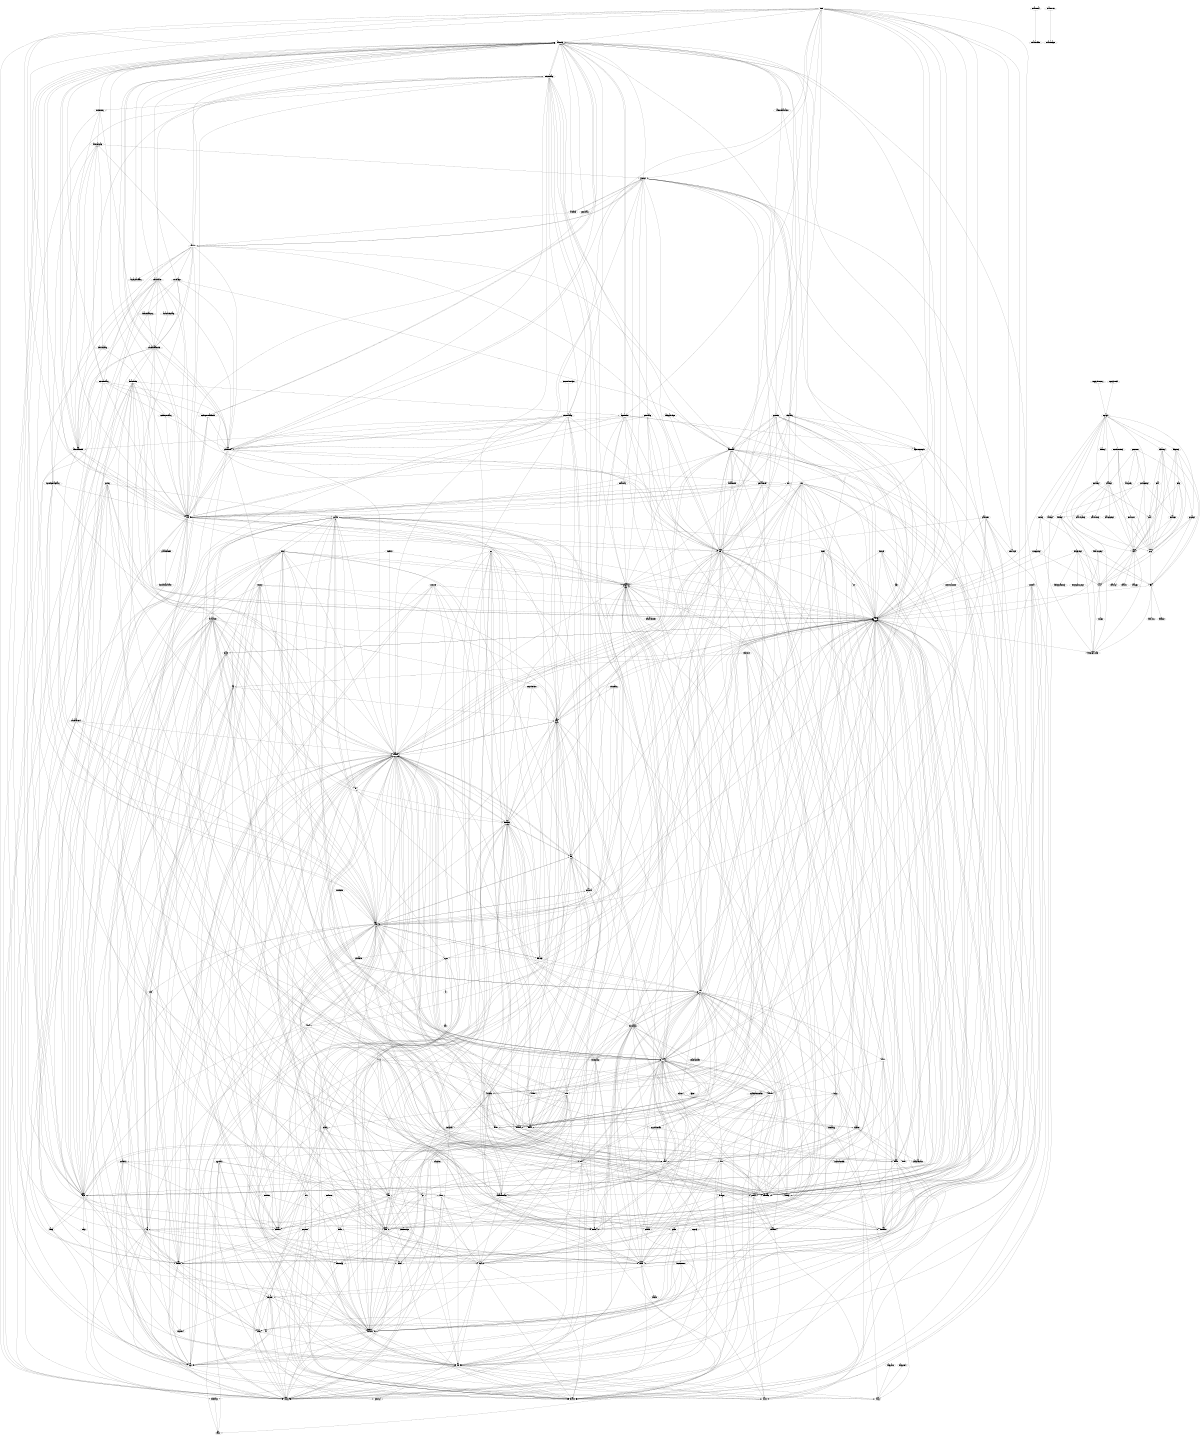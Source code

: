 digraph "source tree" {
    overlap=scale;
    size="8,10";
    ratio="fill";
    fontsize="16";
    fontname="Helvetica";
	clusterrank="local";
	"rpcwallet" -> "mining"
	"walletmodel" -> "coincontrol"
	"bitcoin-tx" -> "keystore"
	"net_processing" -> "netbase"
	"chainparams" -> "util"
	"misc" -> "ripemd160"
	"scalar_impl" -> "group"
	"keystore" -> "script"
	"crypto_hash" -> "random"
	"netbase" -> "serialize"
	"netbase" -> "util"
	"blockchain" -> "policy"
	"merkleblock" -> "serialize"
	"hash_impl" -> "hash"
	"init" -> "warnings"
	"transactiontablemodel" -> "uint256"
	"sendcoinsdialog" -> "node"
	"secp256k1_recovery" -> "secp256k1"
	"ecmult_impl" -> "scalar"
	"coincontrol" -> "feerate"
	"init" -> "validationinterface"
	"misc" -> "netbase"
	"node" -> "feerate"
	"net" -> "net_processing"
	"ecdsa_impl" -> "ecdsa"
	"transactionrecord" -> "validation"
	"txindex" -> "txdb"
	"pow" -> "params"
	"sendcoinsdialog" -> "optionsmodel"
	"optionsmodel" -> "netbase"
	"netbase" -> "random"
	"init" -> "httpserver"
	"httpserver" -> "netbase"
	"ecmult_gen" -> "scalar"
	"blockchain" -> "txmempool"
	"group_impl" -> "num"
	"wallet" -> "crypter"
	"verify_script" -> "bitcoinconsensus"
	"key" -> "arith_uint256"
	"wallet" -> "script"
	"misc" -> "walletdb"
	"httprpc" -> "chainparams"
	"blockencodings" -> "util"
	"httpserver" -> "chainparamsbase"
	"ismine" -> "script"
	"transactiondescdialog" -> "transactiontablemodel"
	"warnings" -> "clientversion"
	"base" -> "transaction"
	"node" -> "chainparams"
	"num_gmp_impl" -> "util"
	"blockencodings" -> "validation"
	"transactiondesc" -> "wallet"
	"coincontroldialog" -> "policy"
	"transactionview" -> "transactiontablemodel"
	"group" -> "num"
	"torcontrol" -> "net"
	"node" -> "txmempool"
	"validation" -> "transaction"
	"miner" -> "block"
	"walletmodel" -> "standard"
	"transactiondesc" -> "db"
	"splashscreen" -> "ui_interface"
	"httprpc" -> "protocol"
	"splashscreen" -> "util"
	"bitcoin" -> "walletmodel"
	"netmessagemaker" -> "serialize"
	"node" -> "warnings"
	"bloom" -> "hash"
	"init" -> "net"
	"bitcoin" -> "splashscreen"
	"coins" -> "transaction"
	"bloom" -> "streams"
	"transactiondesc" -> "guiutil"
	"gen_context" -> "ecmult_gen_impl"
	"db" -> "addrman"
	"sigcache" -> "random"
	"bitcoingui" -> "utilitydialog"
	"bantablemodel" -> "node"
	"base" -> "init"
	"base" -> "validationinterface"
	"secp256k1" -> "field_impl"
	"dbwrapper" -> "serialize"
	"checkpoints" -> "validation"
	"miner" -> "transaction"
	"core_write" -> "key_io"
	"wallet" -> "ui_interface"
	"rpcdump" -> "key_io"
	"rawtransaction" -> "key_io"
	"ecmult_const_impl" -> "ecmult_const"
	"blockchain" -> "validationinterface"
	"net" -> "streams"
	"chainparamsbase" -> "util"
	"walletmodeltransaction" -> "policy"
	"rawtransaction" -> "standard"
	"rpcwallet" -> "chain"
	"db" -> "protocol"
	"key_io" -> "chainparams"
	"sign" -> "transaction"
	"net_processing" -> "random"
	"validation" -> "script"
	"net_processing" -> "block"
	"net_processing" -> "fees"
	"zmqconfig" -> "transaction"
	"rpcwallet" -> "key_io"
	"rpcwallet" -> "util"
	"node" -> "scheduler"
	"misc" -> "validation"
	"bitcoind" -> "httprpc"
	"policy" -> "util"
	"validation" -> "txdb"
	"rpcconsole" -> "clientmodel"
	"walletview" -> "signverifymessagedialog"
	"rpcdump" -> "script"
	"httprpc" -> "httpserver"
	"util" -> "keystore"
	"chain" -> "params"
	"key_io" -> "pubkey"
	"base58" -> "hash"
	"rawtransaction" -> "transaction"
	"miner" -> "pow"
	"scalar_impl" -> "scalar"
	"secp256k1" -> "num_impl"
	"wallet" -> "validation"
	"base" -> "block"
	"key" -> "uint256"
	"txdb" -> "chainparams"
	"rest" -> "validation"
	"mining" -> "pow"
	"noui" -> "util"
	"transactionview" -> "walletmodel"
	"sigcache" -> "pubkey"
	"bitcoin" -> "chainparams"
	"script" -> "serialize"
	"transactionrecord" -> "uint256"
	"fees" -> "policy"
	"misc" -> "blockchain"
	"core_read" -> "util"
	"txdb" -> "dbwrapper"
	"miner" -> "coins"
	"ccoins_caching" -> "coins"
	"txdb" -> "util"
	"splashscreen" -> "node"
	"sendcoinsdialog" -> "key_io"
	"sendcoinsentry" -> "guiutil"
	"init" -> "ui_interface"
	"node" -> "server"
	"mining" -> "init"
	"recentrequeststablemodel" -> "streams"
	"warnings" -> "util"
	"receivecoinsdialog" -> "walletmodel"
	"receivecoinsdialog" -> "addresstablemodel"
	"validationinterface" -> "block"
	"addrdb" -> "clientversion"
	"mining" -> "chainparams"
	"node" -> "chain"
	"addresstablemodel" -> "wallet"
	"zmqpublishnotifier" -> "server"
	"sendcoinsdialog" -> "fees"
	"walletmodel" -> "node"
	"merkle" -> "transaction"
	"transaction" -> "serialize"
	"validation" -> "version"
	"core_write" -> "validation"
	"net" -> "netaddress"
	"optionsmodel" -> "validation"
	"checkblock" -> "chainparams"
	"paymentserver" -> "ui_interface"
	"random" -> "chacha20"
	"httpserver" -> "events"
	"signverifymessagedialog" -> "init"
	"txdb" -> "block"
	"walletframe" -> "walletmodel"
	"walletmodel" -> "serialize"
	"rpcconsole" -> "net"
	"txindex" -> "init"
	"client" -> "util"
	"rpcconsole" -> "wallet"
	"txdb" -> "coins"
	"bitcoin-tx" -> "util"
	"bloom" -> "serialize"
	"rpcconsole" -> "guiutil"
	"wallet" -> "sign"
	"init" -> "rpcwallet"
	"transaction" -> "script"
	"sendcoinsentry" -> "addresstablemodel"
	"init" -> "txmempool"
	"validation" -> "versionbits"
	"miner" -> "validationinterface"
	"net_processing" -> "params"
	"init" -> "chain"
	"receivecoinsdialog" -> "wallet"
	"modaloverlay" -> "guiutil"
	"ismine" -> "key"
	"secp256k1" -> "ecmult_const_impl"
	"guiutil" -> "policy"
	"base" -> "dbwrapper"
	"keystore" -> "key"
	"chainparams" -> "chainparamsbase"
	"bitcoin-cli" -> "util"
	"walletframe" -> "bitcoingui"
	"ecmult" -> "group"
	"ecdsa" -> "scalar"
	"rawtransaction" -> "validation"
	"wallet" -> "walletdb"
	"bitcoin-tx" -> "transaction"
	"guiutil" -> "script"
	"crypter" -> "serialize"
	"txmempool" -> "feerate"
	"walletview" -> "ui_interface"
	"ecmult_const" -> "scalar"
	"feerate" -> "serialize"
	"splashscreen" -> "version"
	"mining" -> "miner"
	"node" -> "init"
	"blockchain" -> "streams"
	"walletmodeltransaction" -> "node"
	"keystore" -> "sign"
	"timedata" -> "netaddress"
	"coins" -> "consensus"
	"mining" -> "chain"
	"rpcwallet" -> "rawtransaction"
	"bitcoin" -> "intro"
	"transactionview" -> "transactionfilterproxy"
	"walletmodel" -> "addresstablemodel"
	"sendcoinsdialog" -> "walletmodel"
	"splashscreen" -> "wallet"
	"walletmodel" -> "ui_interface"
	"validation" -> "warnings"
	"scalar_impl" -> "scalar_low_impl"
	"clientmodel" -> "ui_interface"
	"tx_verify" -> "validation"
	"core_read" -> "streams"
	"checkblock" -> "validation"
	"walletutil" -> "chainparamsbase"
	"miner" -> "policy"
	"net_processing" -> "ui_interface"
	"torcontrol" -> "hmac_sha256"
	"node" -> "block"
	"txindex" -> "chain"
	"rpcwallet" -> "httpserver"
	"crypto_hash" -> "uint256"
	"validation" -> "random"
	"validation" -> "protocol"
	"mempool_eviction" -> "txmempool"
	"chainparams" -> "merkle"
	"httprpc" -> "key_io"
	"blockencodings" -> "block"
	"init" -> "sigcache"
	"transactiondesc" -> "policy"
	"bitcoind" -> "httpserver"
	"txmempool" -> "transaction"
	"addrman" -> "random"
	"trafficgraphwidget" -> "node"
	"sendcoinsdialog" -> "coincontrol"
	"sendcoinsdialog" -> "txmempool"
	"standard" -> "script"
	"optionsdialog" -> "netbase"
	"merkleblock" -> "bloom"
	"rest" -> "txmempool"
	"merkleblock" -> "block"
	"clientmodel" -> "bantablemodel"
	"verify_script" -> "key"
	"feebumper" -> "policy"
	"netmessagemaker" -> "net"
	"miner" -> "feerate"
	"protocol" -> "serialize"
	"dbwrapper" -> "clientversion"
	"standard" -> "interpreter"
	"wallet" -> "streams"
	"util" -> "standard"
	"fees" -> "coincontrol"
	"miner" -> "tx_verify"
	"bitcoingui" -> "util"
	"wallet" -> "timedata"
	"ecmult_gen_impl" -> "group"
	"rpcdump" -> "standard"
	"init" -> "timedata"
	"coincontroldialog" -> "validation"
	"coins" -> "core_memusage"
	"askpassphrasedialog" -> "walletmodel"
	"gen_context" -> "field_impl"
	"bitcoinconsensus" -> "pubkey"
	"core_write" -> "util"
	"utilitydialog" -> "guiutil"
	"init" -> "fees"
	"fees" -> "util"
	"coincontroldialog" -> "txmempool"
	"sigcache" -> "interpreter"
	"keystore" -> "standard"
	"clientmodel" -> "guiutil"
	"bitcoin-tx" -> "consensus"
	"sendcoinsdialog" -> "clientmodel"
	"intro" -> "util"
	"bitcoin-cli" -> "chainparamsbase"
	"httprpc" -> "hmac_sha256"
	"ecdsa_impl" -> "scalar"
	"fees" -> "clientversion"
	"paymentserver" -> "paymentrequestplus"
	"util" -> "pubkey"
	"paymentserver" -> "walletmodel"
	"clientmodel" -> "chain"
	"node" -> "net"
	"undo" -> "serialize"
	"sign" -> "key"
	"validation" -> "timedata"
	"wallet" -> "coinselection"
	"scalar" -> "libsecp256k1-config"
	"addresstablemodel" -> "walletmodel"
	"interpreter" -> "transaction"
	"gen_context" -> "group_impl"
	"misc" -> "server"
	"crypter" -> "keystore"
	"merkle_root" -> "merkle"
	"coincontroldialog" -> "addresstablemodel"
	"standard" -> "util"
	"server" -> "uint256"
	"mining" -> "txmempool"
	"bitcoingui" -> "rpcconsole"
	"addrman" -> "streams"
	"wallet" -> "util"
	"protocol" -> "util"
	"misc" -> "warnings"
	"paymentserver" -> "policy"
	"validationinterface" -> "transaction"
	"field" -> "field_5x52"
	"rpcdump" -> "validation"
	"blockchain" -> "warnings"
	"verify_script" -> "script"
	"init" -> "validation"
	"recentrequeststablemodel" -> "optionsmodel"
	"db" -> "util"
	"mining" -> "script"
	"bitcoingui" -> "clientmodel"
	"txdb" -> "random"
	"init" -> "scheduler"
	"ecdsa" -> "ecmult"
	"rpcwallet" -> "walletdb"
	"coincontroldialog" -> "walletmodel"
	"feebumper" -> "util"
	"validationinterface" -> "txmempool"
	"group" -> "field"
	"walletdb" -> "util"
	"peertablemodel" -> "node"
	"net" -> "timedata"
	"undo" -> "compressor"
	"rawtransaction" -> "chain"
	"miner" -> "txmempool"
	"txmempool" -> "streams"
	"sendcoinsdialog" -> "guiutil"
	"compressor" -> "serialize"
	"addrdb" -> "serialize"
	"miner" -> "consensus"
	"httprpc" -> "util"
	"ecmult_gen" -> "group"
	"blockchain" -> "chainparams"
	"blockchain" -> "util"
	"sign" -> "standard"
	"paymentrequestplus" -> "util"
	"wallet" -> "ismine"
	"txmempool" -> "policy"
	"txmempool" -> "validation"
	"init" -> "miner"
	"db" -> "walletutil"
	"addresstablemodel" -> "guiutil"
	"rpcwallet" -> "rbf"
	"rpcwallet" -> "coincontrol"
	"addrdb" -> "hash"
	"addrdb" -> "random"
	"guiutil" -> "walletmodel"
	"wallet" -> "uint256"
	"init" -> "policy"
	"arith_uint256" -> "uint256"
	"rpcconsole" -> "netbase"
	"transaction" -> "hash"
	"validation" -> "coins"
	"rpcconsole" -> "util"
	"clientmodel" -> "chainparams"
	"fees" -> "txmempool"
	"field_5x52_impl" -> "field_5x52_asm_impl"
	"feebumper" -> "fees"
	"bitcoind" -> "noui"
	"wallet" -> "walletutil"
	"overviewpage" -> "guiutil"
	"eckey_impl" -> "field"
	"walletview" -> "receivecoinsdialog"
	"rpcwallet" -> "timedata"
	"bitcoin-cli" -> "client"
	"mining" -> "fees"
	"num" -> "num_gmp"
	"rest" -> "version"
	"num_impl" -> "num_gmp_impl"
	"transactiontablemodel" -> "guiutil"
	"zmqpublishnotifier" -> "validation"
	"ccoins_caching" -> "crypter"
	"net_processing" -> "net"
	"clientmodel" -> "warnings"
	"misc" -> "timedata"
	"winshutdownmonitor" -> "util"
	"validation" -> "fees"
	"rawtransaction" -> "sign"
	"net" -> "random"
	"bitcoin-tx" -> "policy"
	"util" -> "chainparamsbase"
	"sendcoinsentry" -> "optionsmodel"
	"block" -> "uint256"
	"misc" -> "chain"
	"params" -> "uint256"
	"secp256k1" -> "util"
	"crypto_hash" -> "ripemd160"
	"misc" -> "key_io"
	"dbwrapper" -> "util"
	"bantablemodel" -> "clientmodel"
	"transactionrecord" -> "wallet"
	"bitcoin-cli" -> "events"
	"feebumper" -> "coincontrol"
	"net_processing" -> "blockencodings"
	"txindex" -> "util"
	"clientmodel" -> "netbase"
	"eckey" -> "ecmult_gen"
	"dbwrapper" -> "streams"
	"node" -> "wallet"
	"receiverequestdialog" -> "optionsmodel"
	"net_processing" -> "chainparams"
	"chain" -> "uint256"
	"field_5x52_impl" -> "field"
	"policy" -> "feerate"
	"mining" -> "validationinterface"
	"keystore" -> "util"
	"rpcconsole" -> "server"
	"ecmult_const" -> "group"
	"net" -> "clientversion"
	"core_memusage" -> "transaction"
	"addrman" -> "protocol"
	"peertablemodel" -> "net_processing"
	"overviewpage" -> "walletmodel"
	"checkpoints" -> "uint256"
	"walletview" -> "overviewpage"
	"miner" -> "chainparams"
	"modaloverlay" -> "chainparams"
	"net_processing" -> "txmempool"
	"server" -> "random"
	"ecmult_gen_impl" -> "hash_impl"
	"interpreter" -> "sha1"
	"keystore" -> "pubkey"
	"ismine" -> "sign"
	"netbase" -> "uint256"
	"rpcdump" -> "merkleblock"
	"optionsdialog" -> "guiutil"
	"bitcoin-cli" -> "clientversion"
	"hash" -> "sha256"
	"splashscreen" -> "networkstyle"
	"guiutil" -> "node"
	"httpserver" -> "ui_interface"
	"blockchain" -> "hash"
	"walletmodel" -> "sendcoinsdialog"
	"bitcoingui" -> "init"
	"tx_verify" -> "chain"
	"field_impl" -> "util"
	"feebumper" -> "txmempool"
	"coin_selection" -> "wallet"
	"secp256k1" -> "scalar_impl"
	"utilitydialog" -> "bitcoingui"
	"wallet" -> "checkpoints"
	"wallet" -> "transaction"
	"receivecoinsdialog" -> "addressbookpage"
	"undo" -> "transaction"
	"ecmult_impl" -> "group"
	"bitcoin" -> "warnings"
	"scalar" -> "scalar_4x64"
	"init" -> "netbase"
	"bitcoingui" -> "optionsmodel"
	"init" -> "key"
	"transactiontablemodel" -> "optionsmodel"
	"merkleblock" -> "uint256"
	"net" -> "bloom"
	"bloom" -> "standard"
	"rawtransaction" -> "validationinterface"
	"walletmodel" -> "optionsmodel"
	"transactiondesc" -> "transactionrecord"
	"validation" -> "feerate"
	"crypter" -> "standard"
	"policy" -> "coins"
	"base58" -> "validation"
	"wallet" -> "keystore"
	"net_processing" -> "scheduler"
	"transactionview" -> "ui_interface"
	"interpreter" -> "ripemd160"
	"transactiondesc" -> "timedata"
	"blockencodings" -> "streams"
	"coins" -> "hash"
	"walletview" -> "transactiontablemodel"
	"net_processing" -> "validationinterface"
	"zmqconfig" -> "block"
	"peertablemodel" -> "validation"
	"core_read" -> "script"
	"interpreter" -> "pubkey"
	"coincontroldialog" -> "node"
	"util" -> "libsecp256k1-config"
	"miner" -> "timedata"
	"zmqnotificationinterface" -> "validation"
	"fees" -> "transaction"
	"rpcconsole" -> "node"
	"db" -> "streams"
	"bitcoingui" -> "modaloverlay"
	"utilitydialog" -> "util"
	"walletmodel" -> "walletmodeltransaction"
	"group_impl" -> "group"
	"feebumper" -> "net"
	"clientmodel" -> "checkpoints"
	"addrdb" -> "chainparams"
	"rollingbloom" -> "bloom"
	"addrman" -> "serialize"
	"rawtransaction" -> "txindex"
	"wallet" -> "consensus"
	"bitcoinconsensus" -> "version"
	"field" -> "util"
	"mining" -> "net"
	"hmac_sha256" -> "sha256"
	"rpcdump" -> "wallet"
	"validation" -> "policy"
	"rawtransaction" -> "keystore"
	"block" -> "hash"
	"init" -> "zmqnotificationinterface"
	"httprpc" -> "random"
	"transactionview" -> "editaddressdialog"
	"rawtransaction" -> "coins"
	"mining" -> "warnings"
	"server" -> "init"
	"init" -> "httprpc"
	"netbase" -> "netaddress"
	"ecdsa_impl" -> "ecmult_gen"
	"transactionrecord" -> "consensus"
	"blockencodings" -> "random"
	"hmac_sha512" -> "sha512"
	"policy" -> "validation"
	"interpreter" -> "sha256"
	"transaction" -> "uint256"
	"ecmult" -> "num"
	"field_impl" -> "field_5x52_impl"
	"pubkey" -> "uint256"
	"overviewpage" -> "wallet"
	"validation" -> "rbf"
	"walletview" -> "bitcoingui"
	"receiverequestdialog" -> "walletmodel"
	"wallet" -> "standard"
	"base" -> "util"
	"univalue_read" -> "univalue_utffilter"
	"init" -> "addrman"
	"wallet" -> "validationinterface"
	"core_memusage" -> "block"
	"field_5x52_impl" -> "field_5x52_int128_impl"
	"net" -> "util"
	"block" -> "serialize"
	"num_impl" -> "num"
	"torcontrol" -> "util"
	"bitcoingui" -> "openuridialog"
	"walletview" -> "sendcoinsdialog"
	"num_gmp_impl" -> "num"
	"signverifymessagedialog" -> "wallet"
	"net_processing" -> "netmessagemaker"
	"openuridialog" -> "guiutil"
	"net" -> "addrdb"
	"recentrequeststablemodel" -> "clientversion"
	"bitcoind" -> "util"
	"utilitydialog" -> "clientmodel"
	"coincontroldialog" -> "optionsmodel"
	"merkle" -> "uint256"
	"core_read" -> "block"
	"blockchain" -> "txindex"
	"validation" -> "validationinterface"
	"wallet" -> "rpcwallet"
	"node" -> "fees"
	"splashscreen" -> "init"
	"merkleblock" -> "consensus"
	"aes" -> "ctaes"
	"txdb" -> "chain"
	"wallet" -> "block"
	"zmqnotificationinterface" -> "util"
	"bitcoingui" -> "walletview"
	"bitcoind" -> "init"
	"walletdb" -> "serialize"
	"net" -> "addrman"
	"ecmult_const_impl" -> "scalar"
	"core_read" -> "serialize"
	"ecmult_impl" -> "ecmult"
	"miner" -> "util"
	"node" -> "validation"
	"wallet" -> "feebumper"
	"ecmult_gen_impl" -> "scalar"
	"checkblock" -> "streams"
	"rawtransaction" -> "init"
	"misc" -> "net"
	"rest" -> "txindex"
	"optionsdialog" -> "node"
	"net_processing" -> "hash"
	"clientmodel" -> "net"
	"rpcconsole" -> "bantablemodel"
	"wallet" -> "rbf"
	"walletdb" -> "tx_verify"
	"httprpc" -> "ui_interface"
	"transactiontablemodel" -> "validation"
	"policy" -> "standard"
	"chainparams" -> "protocol"
	"policy" -> "consensus"
	"bitcoingui" -> "optionsdialog"
	"peertablemodel" -> "net"
	"protocol" -> "uint256"
	"walletdb" -> "key_io"
	"sendcoinsdialog" -> "chainparams"
	"txindex" -> "base"
	"validation" -> "script_error"
	"key" -> "hmac_sha512"
	"eckey_impl" -> "eckey"
	"merkleblock" -> "hash"
	"bitcoingui" -> "chainparams"
	"server" -> "key_io"
	"pubkey" -> "serialize"
	"bloom" -> "random"
	"util" -> "random"
	"addrdb" -> "streams"
	"bitcoin" -> "winshutdownmonitor"
	"wallet" -> "feerate"
	"mining" -> "blockchain"
	"scalar_low_impl" -> "scalar"
	"paymentserver" -> "node"
	"validationinterface" -> "init"
	"chainparams" -> "chainparamsseeds"
	"net_processing" -> "merkleblock"
	"mining" -> "consensus"
	"rpcconsole" -> "chainparams"
	"torcontrol" -> "scheduler"
	"tx_verify" -> "interpreter"
	"coincontroltreewidget" -> "coincontroldialog"
	"txdb" -> "ui_interface"
	"transactiondesc" -> "script"
	"key_io" -> "bech32"
	"net_processing" -> "validation"
	"signverifymessagedialog" -> "guiutil"
	"base" -> "uint256"
	"walletview" -> "clientmodel"
	"net_processing" -> "init"
	"miner" -> "standard"
	"addressbookpage" -> "bitcoingui"
	"validationinterface" -> "util"
	"transactionview" -> "transactionrecord"
	"net" -> "server"
	"coin_selection" -> "coinselection"
	"blockchain" -> "coins"
	"transactionfilterproxy" -> "transactiontablemodel"
	"mining" -> "server"
	"standard" -> "pubkey"
	"blockencodings" -> "consensus"
	"guiutil" -> "chainparams"
	"net" -> "transaction"
	"client" -> "protocol"
	"interpreter" -> "uint256"
	"net" -> "scheduler"
	"core_read" -> "version"
	"net_processing" -> "util"
	"net" -> "uint256"
	"hash" -> "uint256"
	"init" -> "checkpoints"
	"hash" -> "version"
	"group_impl" -> "field"
	"mining" -> "util"
	"sigcache" -> "uint256"
	"txdb" -> "hash"
	"validation" -> "undo"
	"net" -> "ui_interface"
	"guiutil" -> "transaction"
	"blockchain" -> "checkpoints"
	"net" -> "consensus"
	"walletmodel" -> "paymentrequestplus"
	"ecdsa" -> "group"
	"rpcwallet" -> "server"
	"init" -> "server"
	"wallet" -> "net"
	"optionsmodel" -> "node"
	"ccoins_caching" -> "policy"
	"walletmodel" -> "paymentserver"
	"verify_script" -> "streams"
	"rpcwallet" -> "walletutil"
	"validation" -> "merkle"
	"net" -> "validation"
	"receivecoinsdialog" -> "recentrequeststablemodel"
	"transactiontablemodel" -> "transactionrecord"
	"transactionview" -> "addresstablemodel"
	"ecdsa_impl" -> "group"
	"coincontrol" -> "fees"
	"net" -> "warnings"
	"rpcwallet" -> "feerate"
	"scalar_impl" -> "scalar_8x32_impl"
	"init" -> "feerate"
	"miner" -> "validation"
	"receiverequestdialog" -> "guiutil"
	"eckey" -> "scalar"
	"coins" -> "random"
	"checkpoints" -> "chainparams"
	"secp256k1" -> "ecmult_impl"
	"recentrequeststablemodel" -> "walletmodel"
	"transactiontablemodel" -> "util"
	"scalar" -> "scalar_low"
	"httprpc" -> "server"
	"init" -> "wallet"
	"zmqnotificationinterface" -> "streams"
	"univalue_write" -> "univalue_escapes"
	"tx_verify" -> "consensus"
	"walletdb" -> "key"
	"crypto_hash" -> "sha256"
	"protocol" -> "version"
	"paymentserver" -> "optionsmodel"
	"node" -> "netbase"
	"init" -> "register"
	"validationinterface" -> "scheduler"
	"bitcoin" -> "clientmodel"
	"scalar" -> "scalar_8x32"
	"bitcoin" -> "node"
	"transactionview" -> "uint256"
	"key_io" -> "base58"
	"bitcoingui" -> "ui_interface"
	"signverifymessagedialog" -> "addressbookpage"
	"bitcoind" -> "clientversion"
	"zmqnotificationinterface" -> "zmqpublishnotifier"
	"signverifymessagedialog" -> "validation"
	"bantablemodel" -> "guiutil"
	"node" -> "netaddress"
	"rbf" -> "txmempool"
	"zmqpublishnotifier" -> "chain"
	"zmqnotificationinterface" -> "validationinterface"
	"walletview" -> "addressbookpage"
	"rest" -> "streams"
	"transactiondesc" -> "consensus"
	"transactiontablemodel" -> "node"
	"net_processing" -> "policy"
	"init" -> "torcontrol"
	"rawtransaction" -> "script"
	"transactiondesc" -> "validation"
	"merkle_root" -> "random"
	"wallet" -> "coincontrol"
	"optionsmodel" -> "intro"
	"interpreter" -> "script_error"
	"sendcoinsentry" -> "walletmodel"
	"scalar" -> "num"
	"field_5x52_impl" -> "util"
	"validation" -> "consensus"
	"undo" -> "consensus"
	"field_impl" -> "field_10x26_impl"
	"rawtransaction" -> "uint256"
	"walletutil" -> "util"
	"clientmodel" -> "validation"
	"zmqabstractnotifier" -> "util"
	"bitcoingui" -> "walletmodel"
	"rest" -> "block"
	"addrman" -> "timedata"
	"blockencodings" -> "chainparams"
	"wallet" -> "chain"
	"transactiontablemodel" -> "walletmodel"
	"key_io" -> "script"
	"miner" -> "hash"
	"receivecoinsdialog" -> "optionsmodel"
	"addressbookpage" -> "guiutil"
	"bitcoind" -> "server"
	"bitcoin" -> "uint256"
	"scalar_impl" -> "libsecp256k1-config"
	"blockencodings" -> "txmempool"
	"walletmodel" -> "wallet"
	"zmqpublishnotifier" -> "chainparams"
	"rpcwallet" -> "init"
	"optionsmodel" -> "net"
	"coincontroldialog" -> "guiutil"
	"txindex" -> "ui_interface"
	"compressor" -> "script"
	"ismine" -> "keystore"
	"transactiondesc" -> "paymentserver"
	"crypter" -> "util"
	"transactionview" -> "sendcoinsdialog"
	"init" -> "txdb"
	"transactiontablemodel" -> "addresstablemodel"
	"txdb" -> "pow"
	"net_processing" -> "addrman"
	"interpreter" -> "script"
	"misc" -> "rpcwallet"
	"field_5x52_impl" -> "libsecp256k1-config"
	"rpcdump" -> "server"
	"addrman" -> "netaddress"
	"editaddressdialog" -> "addresstablemodel"
	"txmempool" -> "util"
	"validation" -> "txmempool"
	"validation" -> "standard"
	"sign" -> "uint256"
	"feebumper" -> "wallet"
	"guiutil" -> "qvalidatedlineedit"
	"sendcoinsdialog" -> "ui_interface"
	"peertablemodel" -> "clientmodel"
	"bitcoin" -> "ui_interface"
	"fees" -> "random"
	"rest" -> "blockchain"
	"net" -> "policy"
	"validationinterface" -> "validation"
	"walletmodel" -> "transactiontablemodel"
	"sendcoinsentry" -> "addressbookpage"
	"field_10x26_impl" -> "num"
	"blockencodings" -> "hash"
	"bitcoin" -> "utilitydialog"
	"qvalidatedlineedit" -> "bitcoinaddressvalidator"
	"num" -> "libsecp256k1-config"
	"base" -> "warnings"
	"transactiontablemodel" -> "transactiondesc"
	"pow" -> "arith_uint256"
	"walletview" -> "askpassphrasedialog"
	"coins" -> "compressor"
	"base" -> "validation"
	"validation" -> "tx_verify"
	"field" -> "field_10x26"
	"guiutil" -> "base58"
	"bitcoin" -> "guiutil"
	"utilitydialog" -> "intro"
	"eckey" -> "ecmult"
	"validation" -> "util"
	"rest" -> "server"
	"validation" -> "hash"
	"utilitydialog" -> "node"
	"walletview" -> "optionsmodel"
	"key" -> "pubkey"
	"crypto_hash" -> "bloom"
	"mining" -> "key_io"
	"paymentrequestplus" -> "script"
	"validation" -> "init"
	"wallet" -> "init"
	"core_read" -> "transaction"
	"node" -> "net_processing"
	"core_write" -> "script"
	"block" -> "transaction"
	"ismine" -> "standard"
	"overviewpage" -> "transactionfilterproxy"
	"peertablemodel" -> "guiutil"
	"standard" -> "uint256"
	"sendcoinsdialog" -> "sendcoinsentry"
	"transactiondesc" -> "util"
	"recentrequeststablemodel" -> "guiutil"
	"rest" -> "httpserver"
	"transactionrecord" -> "timedata"
	"misc" -> "wallet"
	"rawtransaction" -> "server"
	"crypter" -> "aes"
	"txdb" -> "init"
	"noui" -> "ui_interface"
	"rpcwallet" -> "policy"
	"receivecoinsdialog" -> "receiverequestdialog"
	"init" -> "blockchain"
	"addrman" -> "util"
	"secp256k1" -> "ecdsa_impl"
	"rpcwallet" -> "net"
	"coincontroldialog" -> "fees"
	"txmempool" -> "fees"
	"walletmodel" -> "recentrequeststablemodel"
	"walletview" -> "walletmodel"
	"walletmodeltransaction" -> "walletmodel"
	"coinselection" -> "random"
	"pow" -> "chain"
	"net" -> "netbase"
	"base" -> "chainparams"
	"rpcwallet" -> "fees"
	"walletframe" -> "walletview"
	"rawtransaction" -> "script_error"
	"net" -> "hash"
	"clientmodel" -> "txmempool"
	"base58" -> "uint256"
	"init" -> "txindex"
	"verify_script" -> "sign"
	"hash" -> "hmac_sha512"
	"gen_context" -> "scalar_impl"
	"zmqpublishnotifier" -> "util"
	"openuridialog" -> "walletmodel"
	"bitcoingui" -> "networkstyle"
	"wallet" -> "fees"
	"sigcache" -> "util"
	"key_io" -> "key"
	"misc" -> "httpserver"
	"misc" -> "clientversion"
	"walletdb" -> "protocol"
	"rpcwallet" -> "sign"
	"transactiondesc" -> "node"
	"coincontroldialog" -> "wallet"
	"net" -> "version"
	"crypter" -> "script"
	"ecdsa_impl" -> "field"
	"db" -> "clientversion"
	"crypto_hash" -> "hash"
	"netaddress" -> "serialize"
	"wallet" -> "pubkey"
	"walletdb" -> "db"
	"bitcoin-cli" -> "protocol"
	"rpcdump" -> "util"
	"coinselection" -> "transaction"
	"wallet" -> "txmempool"
	"overviewpage" -> "transactiontablemodel"
	"random" -> "sha512"
	"signverifymessagedialog" -> "walletmodel"
	"addrman" -> "hash"
	"validation" -> "block"
	"net" -> "chainparams"
	"bloom" -> "script"
	"walletmodel" -> "key"
	"validation" -> "chain"
	"checkpoints" -> "chain"
	"httpserver" -> "util"
	"trafficgraphwidget" -> "clientmodel"
	"miner" -> "chain"
	"compressor" -> "standard"
	"secp256k1" -> "eckey_impl"
	"net" -> "protocol"
	"txmempool" -> "timedata"
	"bitcoinconsensus" -> "interpreter"
	"eckey" -> "group"
	"intro" -> "guiutil"
	"clientmodel" -> "util"
	"sha256_avx2" -> "sha256"
	"rpcdump" -> "rpcwallet"
	"mining" -> "params"
	"addresstablemodel" -> "node"
	"addresstablemodel" -> "key_io"
	"mempool_eviction" -> "policy"
	"secp256k1_ecdh" -> "secp256k1"
	"scheduler" -> "random"
	"secp256k1" -> "ecmult_gen_impl"
	"bitcoingui" -> "node"
	"bitcoin-tx" -> "sign"
	"eckey_impl" -> "group"
	"fees" -> "streams"
	"overviewpage" -> "optionsmodel"
	"bitcoin-tx" -> "rbf"
	"util" -> "serialize"
	"gen_context" -> "basic-config"
	"paymentserver" -> "wallet"
	"secp256k1" -> "main_impl"
	"rawtransaction" -> "rbf"
	"bitcoinaddressvalidator" -> "key_io"
	"crypter" -> "sha512"
	"guiutil" -> "standard"
	"txindex" -> "validation"
	"scalar_impl" -> "scalar_4x64_impl"
	"wallet" -> "policy"
	"server" -> "ui_interface"
	"transactiondesc" -> "key_io"
	"txmempool" -> "coins"
	"signverifymessagedialog" -> "key_io"
	"tx_verify" -> "coins"
	"bitcoingui" -> "guiutil"
	"feebumper" -> "transaction"
	"rpcdump" -> "chain"
	"optionsmodel" -> "guiutil"
	"bloom" -> "transaction"
	"guiutil" -> "protocol"
	"rpcconsole" -> "peertablemodel"
	"rpcconsole" -> "client"
	"coins" -> "serialize"
	"ecmult_const_impl" -> "ecmult_impl"
	"utilitydialog" -> "init"
	"node" -> "policy"
	"pubkey" -> "hash"
	"rawtransaction" -> "merkleblock"
	"init" -> "util"
	"txmempool" -> "consensus"
	"txmempool" -> "tx_verify"
	"blockchain" -> "validation"
	"wallet" -> "key"
	"base" -> "ui_interface"
	"zmqpublishnotifier" -> "zmqabstractnotifier"
	"init" -> "net_processing"
	"timedata" -> "warnings"
	"transactionview" -> "optionsmodel"
	"net_processing" -> "arith_uint256"
	"timedata" -> "util"
	"addressbookpage" -> "editaddressdialog"
	"rest" -> "transaction"
	"field" -> "libsecp256k1-config"
	"compressor" -> "pubkey"
	"torcontrol" -> "netbase"
	"secp256k1" -> "group_impl"
	"ecdsa_impl" -> "ecmult"
	"feebumper" -> "validation"
	"walletdb" -> "validation"
	"blockchain" -> "txdb"
	"clientmodel" -> "node"
	"rpcwallet" -> "wallet"
	"rest" -> "chainparams"
	"bitcoingui" -> "walletframe"
	"splashscreen" -> "clientversion"
	"random" -> "uint256"
	"field_10x26_impl" -> "util"
	"crypto_hash" -> "sha512"
	"clientmodel" -> "peertablemodel"
	"num_impl" -> "libsecp256k1-config"
	"wallet" -> "key_io"
	"bitcoin-tx" -> "coins"
	"validation" -> "pow"
	"rawtransaction" -> "txmempool"
	"paymentserver" -> "util"
	"netbase" -> "hash"
	"addressbookpage" -> "addresstablemodel"
	"chainparams" -> "params"
	"mining" -> "validation"
	"bantablemodel" -> "net"
	"walletview" -> "node"
	"intro" -> "node"
	"netaddress" -> "hash"
	"eckey_impl" -> "scalar"
	"misc" -> "init"
	"feebumper" -> "rbf"
	"optionsmodel" -> "txdb"
	"zmqnotificationinterface" -> "version"
	"paymentserver" -> "guiutil"
	"core_write" -> "consensus"
	"coincontroldialog" -> "key_io"
	"coinselection" -> "util"
	"walletview" -> "transactionview"
	"walletdb" -> "transaction"
	"receivecoinsdialog" -> "guiutil"
	"chainparams" -> "block"
	"compressor" -> "hash"
	"sendcoinsdialog" -> "coincontroldialog"
	"db" -> "version"
	"merkle" -> "block"
	"editaddressdialog" -> "guiutil"
	"crypto_hash" -> "sha1"
	"merkle" -> "hash"
	"coins" -> "uint256"
	"utilitydialog" -> "clientversion"
	"compressor" -> "transaction"
	"core_write" -> "serialize"
	"clientmodel" -> "clientversion"
	"transactionfilterproxy" -> "transactionrecord"
	"bitcoin-tx" -> "key_io"
	"bitcoin" -> "server"
	"node" -> "addrdb"
	"net" -> "feerate"
	"walletmodel" -> "key_io"
	"guiutil" -> "key_io"
	"util" -> "protocol"
	"sendcoinsdialog" -> "addresstablemodel"
	"bitcoin" -> "bitcoingui"
	"bitcoin-tx" -> "script"
	"init" -> "chainparams"
	"coincontrol" -> "wallet"
	"streams" -> "serialize"
	"validation" -> "sigcache"
	"net_processing" -> "transaction"
	"hash" -> "ripemd160"
	"key" -> "random"
	"txmempool" -> "random"
	"addrdb" -> "addrman"
	"sign" -> "interpreter"
	"eckey_impl" -> "ecmult_gen"
	"ecmult_const_impl" -> "group"
	"ecmult_gen_impl" -> "ecmult_gen"
	"transactionview" -> "guiutil"
	"node" -> "util"
	"protocol" -> "netaddress"
	"versionbits" -> "chain"
	"bitcoin" -> "paymentserver"
	"zmqabstractnotifier" -> "zmqconfig"
	"pow" -> "block"
	"ui_interface" -> "util"
	"optionsdialog" -> "validation"
	"hash" -> "serialize"
	"optionsdialog" -> "txdb"
	"fees" -> "validation"
	"rawtransaction" -> "net"
	"validation" -> "ui_interface"
	"secp256k1" -> "hash_impl"
	"bitcoin" -> "networkstyle"
	"key" -> "serialize"
	"fees" -> "wallet"
	"node" -> "ui_interface"
	"misc" -> "util"
	"tx_verify" -> "transaction"
	"optionsdialog" -> "optionsmodel"
	"validation" -> "arith_uint256"
	"guiutil" -> "bitcoinaddressvalidator"
	"miner" -> "merkle"
	"zmqpublishnotifier" -> "streams"
	"bitcoin" -> "optionsmodel"
	"validation" -> "chainparams"
	"httpserver" -> "protocol"
	"bitcoin-tx" -> "clientversion"
	"addrdb" -> "util"
	"server" -> "util"
	"core_write" -> "streams"
	"blockchain" -> "server"
	"util" -> "key_io"
	"fees" -> "feerate"
	"walletdb" -> "wallet"
	"transactionview" -> "transactiondescdialog"
	"rest" -> "chain"
	"key_io" -> "standard"
	"rpcwallet" -> "feebumper"
	"field_impl" -> "libsecp256k1-config"
	"bitcoinconsensus" -> "transaction"
	"policy" -> "interpreter"
	"protocol" -> "random"
	"init" -> "standard"
	"txdb" -> "uint256"
	"dbwrapper" -> "random"
	"miner" -> "net"
	"timedata" -> "ui_interface"
	"winshutdownmonitor" -> "init"
	"db" -> "serialize"
	"paymentserver" -> "chainparams"
	"versionbits" -> "params"
	"blockchain" -> "transaction"
	"validation" -> "txindex"
	"blockchain" -> "feerate"
	"pow" -> "uint256"
	"rawtransaction" -> "policy"
	"rpcconsole" -> "walletmodel"
	"walletmodel" -> "util"
	"bitcoin" -> "init"
	"bitcoind" -> "chainparams"
	"rpcwallet" -> "validation"
	"merkle_root" -> "uint256"
	"walletview" -> "guiutil"
	"field_5x52_impl" -> "num"
	"net" -> "sha256"
	"chain" -> "block"
	"chain" -> "arith_uint256"
	"coincontrol" -> "transaction"
	"bitcoin" -> "util"
	"fees" -> "uint256"
	"init" -> "walletutil"
	"rawtransaction" -> "rpcwallet"
	"paymentserver" -> "key_io"
	"sign" -> "policy"
	"core_write" -> "standard"
	"transactionrecord" -> "key_io"
	"utilitydialog" -> "paymentrequestplus"
	"server" -> "protocol"
	"dbwrapper" -> "version"
	"guiutil" -> "util"
	"db" -> "hash"
	"overviewpage" -> "clientmodel"
	"validation" -> "checkpoints"
	"field_10x26_impl" -> "field"
	"coincontroldialog" -> "coincontrol"
	"sha256_sse41" -> "sha256"
}
